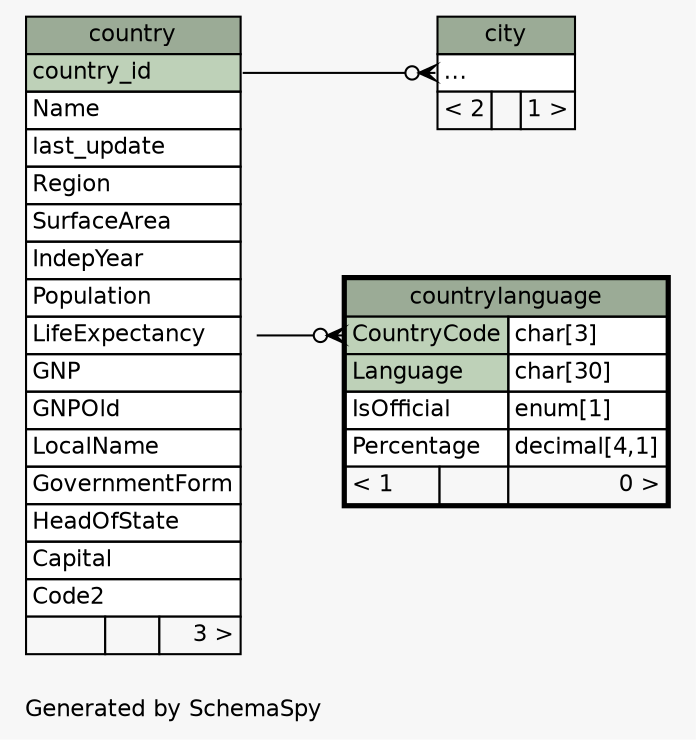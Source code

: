 // dot 7.1.0 on Windows 11 10.0
// SchemaSpy rev 590
digraph "twoDegreesRelationshipsDiagram" {
  graph [
    rankdir="RL"
    bgcolor="#f7f7f7"
    label="\nGenerated by SchemaSpy"
    labeljust="l"
    nodesep="0.18"
    ranksep="0.46"
    fontname="Helvetica"
    fontsize="11"
  ];
  node [
    fontname="Helvetica"
    fontsize="11"
    shape="plaintext"
  ];
  edge [
    arrowsize="0.8"
  ];
  "city":"elipses":w -> "country":"country_id":e [arrowhead=none dir=back arrowtail=crowodot];
  "countrylanguage":"CountryCode":w -> "country":"Code":e [arrowhead=none dir=back arrowtail=crowodot];
  "city" [
    label=<
    <TABLE BORDER="0" CELLBORDER="1" CELLSPACING="0" BGCOLOR="#ffffff">
      <TR><TD COLSPAN="3" BGCOLOR="#9bab96" ALIGN="CENTER">city</TD></TR>
      <TR><TD PORT="elipses" COLSPAN="3" ALIGN="LEFT">...</TD></TR>
      <TR><TD ALIGN="LEFT" BGCOLOR="#f7f7f7">&lt; 2</TD><TD ALIGN="RIGHT" BGCOLOR="#f7f7f7">  </TD><TD ALIGN="RIGHT" BGCOLOR="#f7f7f7">1 &gt;</TD></TR>
    </TABLE>>
    URL="city.html"
    tooltip="city"
  ];
  "country" [
    label=<
    <TABLE BORDER="0" CELLBORDER="1" CELLSPACING="0" BGCOLOR="#ffffff">
      <TR><TD COLSPAN="3" BGCOLOR="#9bab96" ALIGN="CENTER">country</TD></TR>
      <TR><TD PORT="country_id" COLSPAN="3" BGCOLOR="#bed1b8" ALIGN="LEFT">country_id</TD></TR>
      <TR><TD PORT="Name" COLSPAN="3" ALIGN="LEFT">Name</TD></TR>
      <TR><TD PORT="last_update" COLSPAN="3" ALIGN="LEFT">last_update</TD></TR>
      <TR><TD PORT="Region" COLSPAN="3" ALIGN="LEFT">Region</TD></TR>
      <TR><TD PORT="SurfaceArea" COLSPAN="3" ALIGN="LEFT">SurfaceArea</TD></TR>
      <TR><TD PORT="IndepYear" COLSPAN="3" ALIGN="LEFT">IndepYear</TD></TR>
      <TR><TD PORT="Population" COLSPAN="3" ALIGN="LEFT">Population</TD></TR>
      <TR><TD PORT="LifeExpectancy" COLSPAN="3" ALIGN="LEFT">LifeExpectancy</TD></TR>
      <TR><TD PORT="GNP" COLSPAN="3" ALIGN="LEFT">GNP</TD></TR>
      <TR><TD PORT="GNPOld" COLSPAN="3" ALIGN="LEFT">GNPOld</TD></TR>
      <TR><TD PORT="LocalName" COLSPAN="3" ALIGN="LEFT">LocalName</TD></TR>
      <TR><TD PORT="GovernmentForm" COLSPAN="3" ALIGN="LEFT">GovernmentForm</TD></TR>
      <TR><TD PORT="HeadOfState" COLSPAN="3" ALIGN="LEFT">HeadOfState</TD></TR>
      <TR><TD PORT="Capital" COLSPAN="3" ALIGN="LEFT">Capital</TD></TR>
      <TR><TD PORT="Code2" COLSPAN="3" ALIGN="LEFT">Code2</TD></TR>
      <TR><TD ALIGN="LEFT" BGCOLOR="#f7f7f7">  </TD><TD ALIGN="RIGHT" BGCOLOR="#f7f7f7">  </TD><TD ALIGN="RIGHT" BGCOLOR="#f7f7f7">3 &gt;</TD></TR>
    </TABLE>>
    URL="country.html"
    tooltip="country"
  ];
  "countrylanguage" [
    label=<
    <TABLE BORDER="2" CELLBORDER="1" CELLSPACING="0" BGCOLOR="#ffffff">
      <TR><TD COLSPAN="3" BGCOLOR="#9bab96" ALIGN="CENTER">countrylanguage</TD></TR>
      <TR><TD PORT="CountryCode" COLSPAN="2" BGCOLOR="#bed1b8" ALIGN="LEFT">CountryCode</TD><TD PORT="CountryCode.type" ALIGN="LEFT">char[3]</TD></TR>
      <TR><TD PORT="Language" COLSPAN="2" BGCOLOR="#bed1b8" ALIGN="LEFT">Language</TD><TD PORT="Language.type" ALIGN="LEFT">char[30]</TD></TR>
      <TR><TD PORT="IsOfficial" COLSPAN="2" ALIGN="LEFT">IsOfficial</TD><TD PORT="IsOfficial.type" ALIGN="LEFT">enum[1]</TD></TR>
      <TR><TD PORT="Percentage" COLSPAN="2" ALIGN="LEFT">Percentage</TD><TD PORT="Percentage.type" ALIGN="LEFT">decimal[4,1]</TD></TR>
      <TR><TD ALIGN="LEFT" BGCOLOR="#f7f7f7">&lt; 1</TD><TD ALIGN="RIGHT" BGCOLOR="#f7f7f7">  </TD><TD ALIGN="RIGHT" BGCOLOR="#f7f7f7">0 &gt;</TD></TR>
    </TABLE>>
    URL="countrylanguage.html"
    tooltip="countrylanguage"
  ];
}
